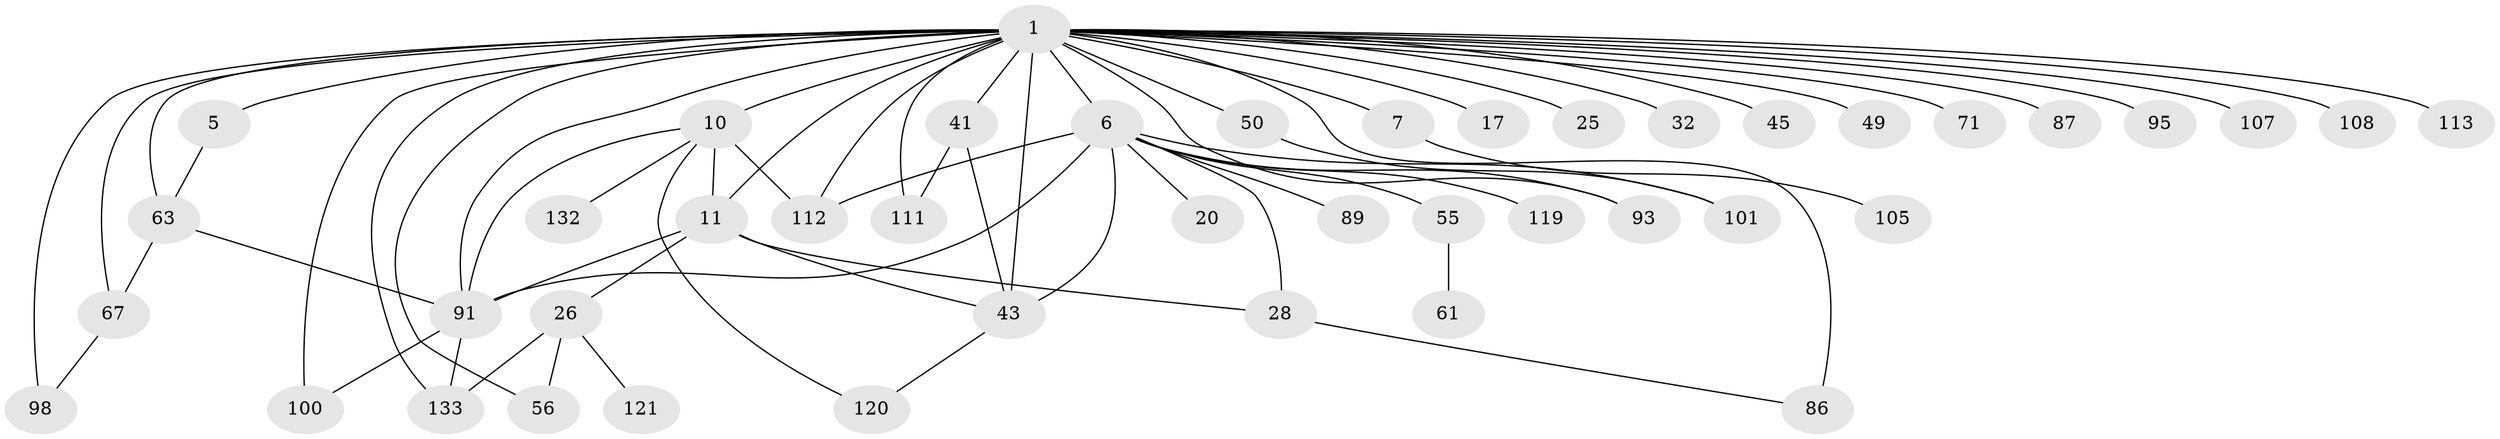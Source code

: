 // original degree distribution, {7: 0.00684931506849315, 5: 0.07534246575342465, 8: 0.0136986301369863, 4: 0.13013698630136986, 6: 0.0273972602739726, 3: 0.17123287671232876, 1: 0.2534246575342466, 2: 0.3219178082191781}
// Generated by graph-tools (version 1.1) at 2025/16/03/04/25 18:16:54]
// undirected, 43 vertices, 65 edges
graph export_dot {
graph [start="1"]
  node [color=gray90,style=filled];
  1 [super="+33+2+19+3+27"];
  5 [super="+24+72"];
  6 [super="+35+14+38"];
  7 [super="+73+90+83"];
  10 [super="+12+58"];
  11 [super="+23+40+21"];
  17;
  20;
  25;
  26 [super="+54"];
  28;
  32 [super="+74"];
  41 [super="+64"];
  43 [super="+94+47+114+52+65"];
  45 [super="+59"];
  49;
  50 [super="+66"];
  55;
  56 [super="+129"];
  61;
  63 [super="+106+109"];
  67 [super="+77"];
  71;
  86 [super="+118"];
  87;
  89;
  91 [super="+115+122"];
  93;
  95 [super="+144"];
  98 [super="+116"];
  100 [super="+131"];
  101;
  105 [super="+117"];
  107 [super="+124+126"];
  108;
  111;
  112 [super="+138"];
  113;
  119;
  120;
  121;
  132;
  133 [super="+139+143"];
  1 -- 7;
  1 -- 91;
  1 -- 32 [weight=2];
  1 -- 112;
  1 -- 17;
  1 -- 6 [weight=2];
  1 -- 41 [weight=3];
  1 -- 98 [weight=2];
  1 -- 100;
  1 -- 5 [weight=2];
  1 -- 133;
  1 -- 71;
  1 -- 10 [weight=4];
  1 -- 108;
  1 -- 49 [weight=2];
  1 -- 50 [weight=2];
  1 -- 67;
  1 -- 11 [weight=2];
  1 -- 86 [weight=2];
  1 -- 25;
  1 -- 93;
  1 -- 95;
  1 -- 43 [weight=2];
  1 -- 107 [weight=3];
  1 -- 45;
  1 -- 111;
  1 -- 56;
  1 -- 63 [weight=2];
  1 -- 113;
  1 -- 87;
  5 -- 63;
  6 -- 101;
  6 -- 43;
  6 -- 112;
  6 -- 89;
  6 -- 91 [weight=2];
  6 -- 93;
  6 -- 20;
  6 -- 119;
  6 -- 28;
  6 -- 55;
  7 -- 105;
  10 -- 112;
  10 -- 132;
  10 -- 11;
  10 -- 91;
  10 -- 120;
  11 -- 28;
  11 -- 26 [weight=2];
  11 -- 91;
  11 -- 43;
  26 -- 56;
  26 -- 121;
  26 -- 133;
  28 -- 86;
  41 -- 43;
  41 -- 111;
  43 -- 120;
  50 -- 101;
  55 -- 61;
  63 -- 67;
  63 -- 91;
  67 -- 98;
  91 -- 133;
  91 -- 100;
}
